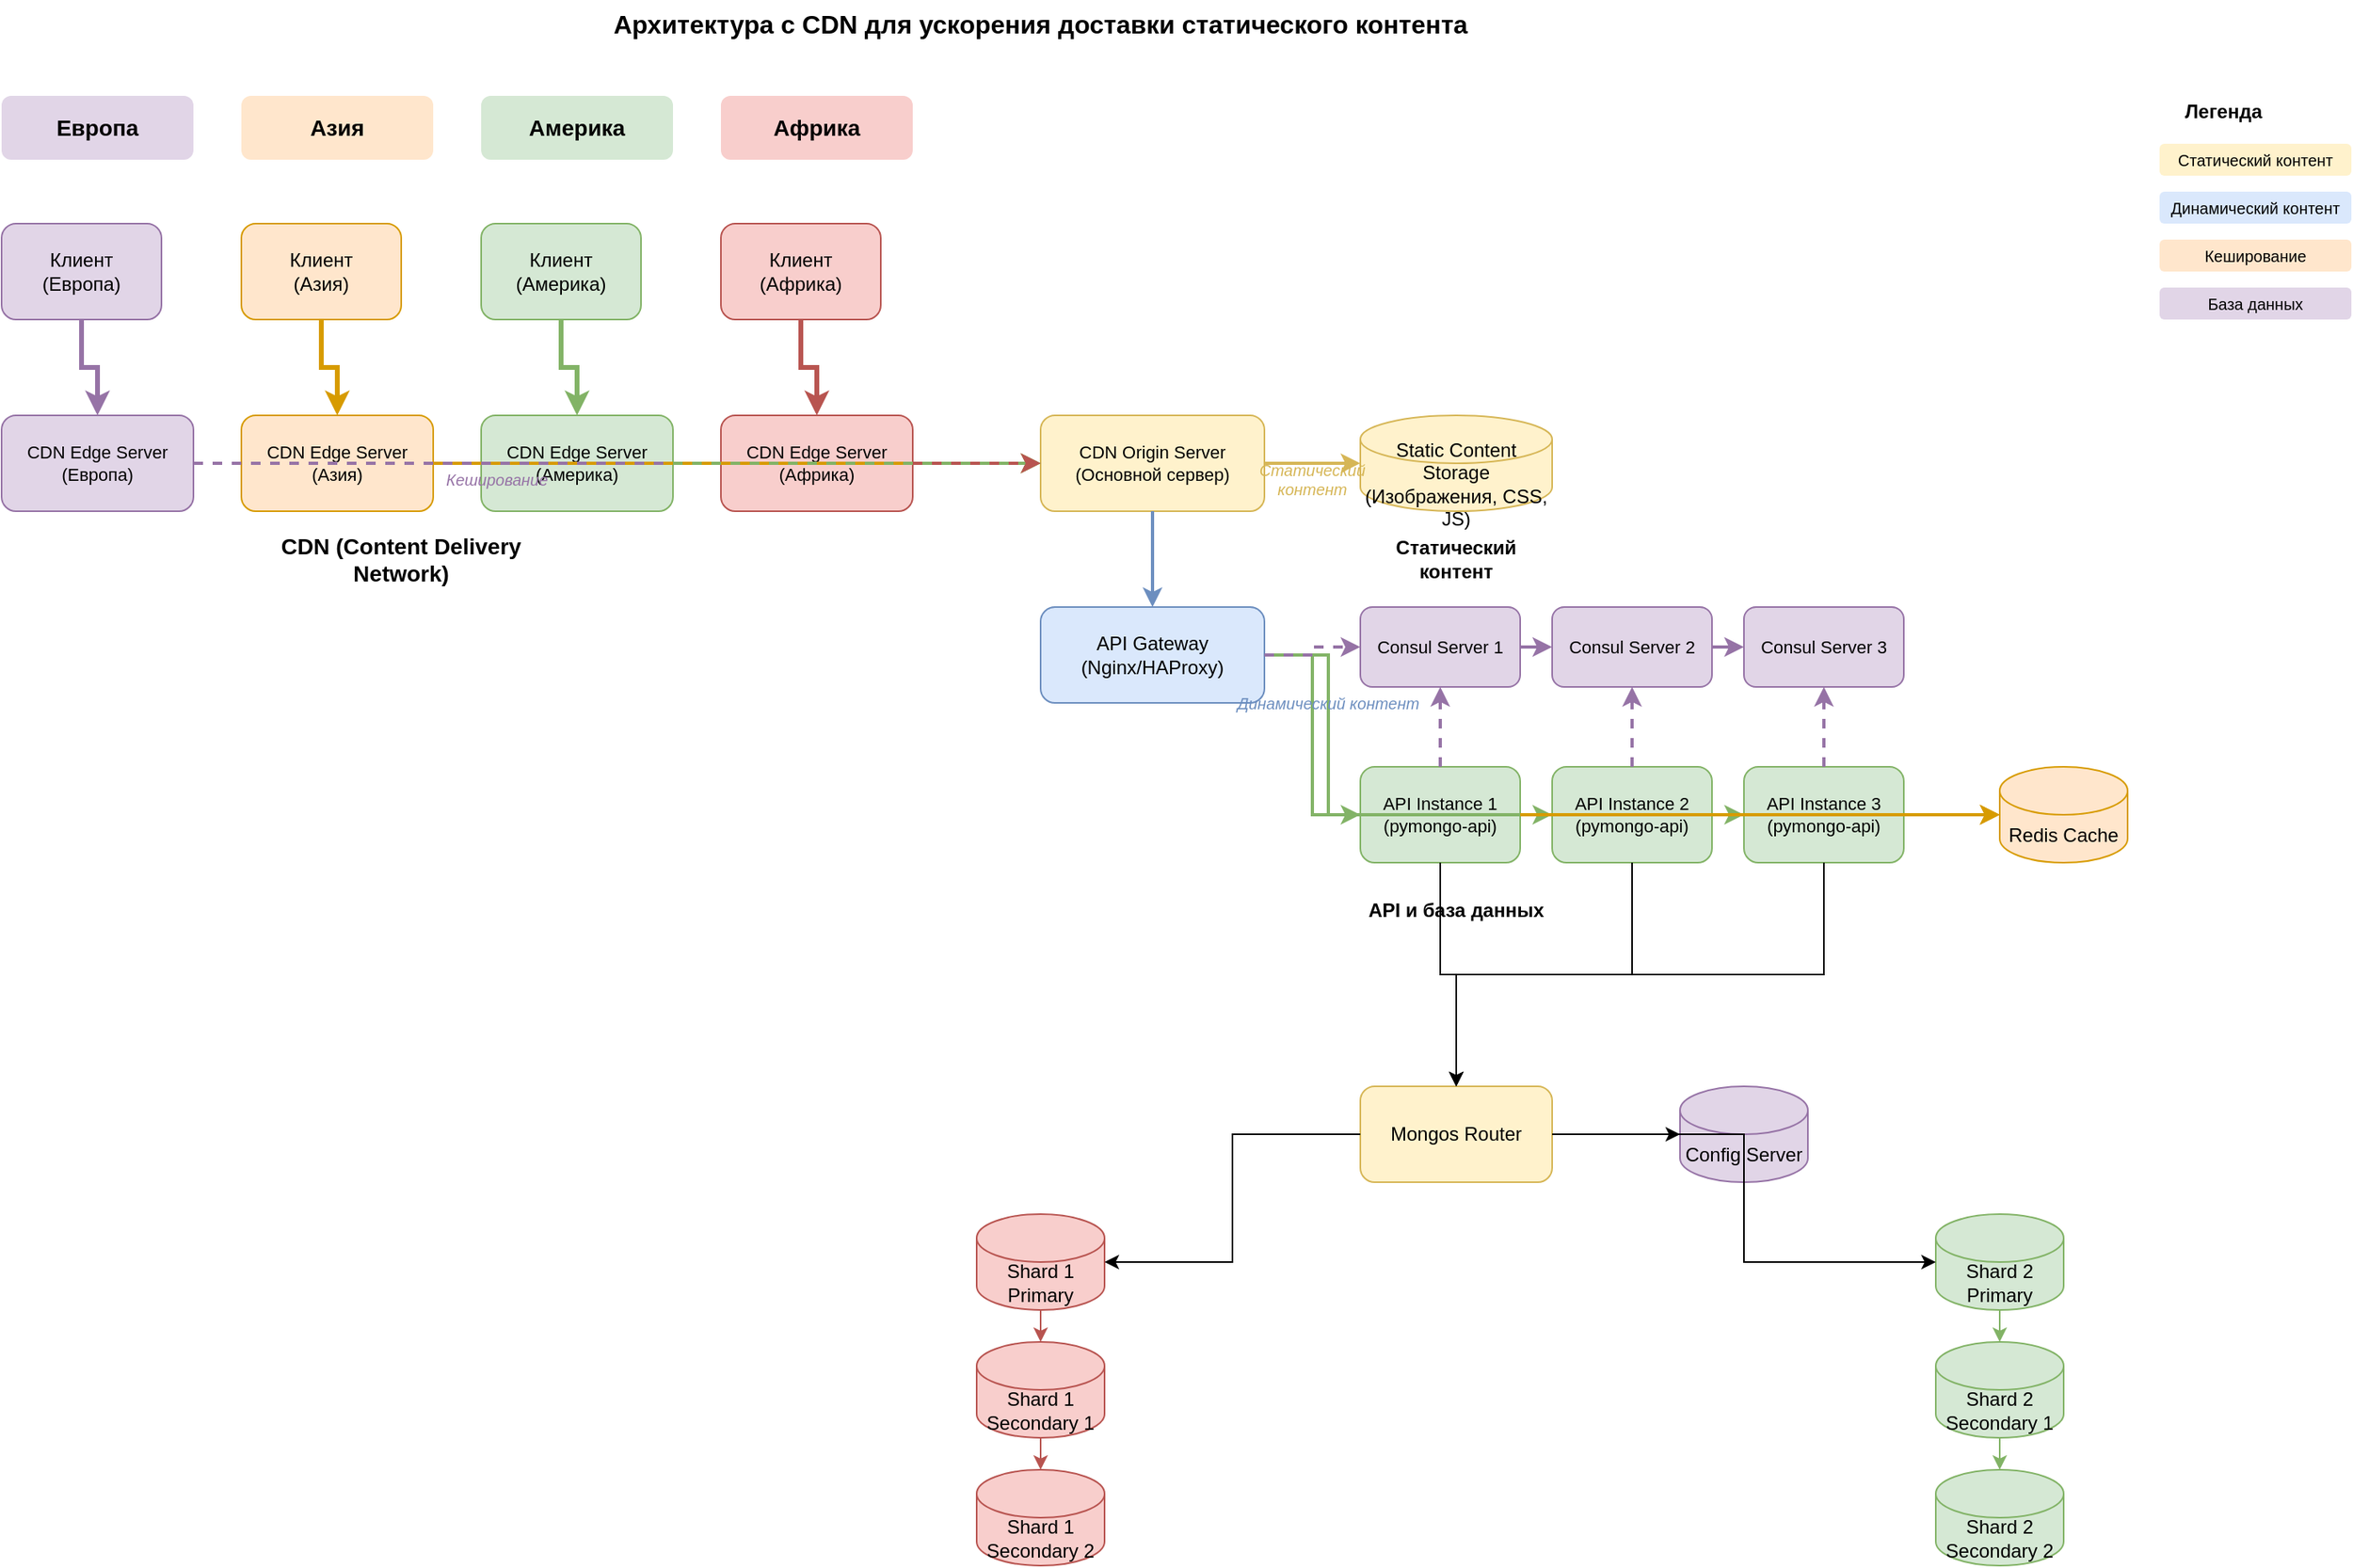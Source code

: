 <mxfile version="24.6.4" type="device">
  <diagram name="Архитектура с CDN для статического контента" id="-H_mtQnk-PTXWXPvYvuk">
    <mxGraphModel dx="954" dy="674" grid="1" gridSize="10" guides="1" tooltips="1" connect="1" arrows="1" fold="1" page="1" pageScale="1" pageWidth="1600" pageHeight="1200" math="0" shadow="0">
      <root>
        <mxCell id="0" />
        <mxCell id="1" parent="0" />
        
        <!-- Title -->
        <mxCell id="title" value="Архитектура с CDN для ускорения доставки статического контента" style="text;html=1;strokeColor=none;fillColor=none;align=center;verticalAlign=middle;whiteSpace=wrap;rounded=0;fontSize=16;fontStyle=1;" vertex="1" parent="1">
          <mxGeometry x="400" y="20" width="600" height="30" as="geometry" />
        </mxCell>
        
        <!-- Region Labels -->
        <mxCell id="region-europe" value="Европа" style="text;html=1;strokeColor=none;fillColor=#e1d5e7;align=center;verticalAlign=middle;whiteSpace=wrap;rounded=1;fontSize=14;fontStyle=1;" vertex="1" parent="1">
          <mxGeometry x="50" y="80" width="120" height="40" as="geometry" />
        </mxCell>
        
        <mxCell id="region-asia" value="Азия" style="text;html=1;strokeColor=none;fillColor=#ffe6cc;align=center;verticalAlign=middle;whiteSpace=wrap;rounded=1;fontSize=14;fontStyle=1;" vertex="1" parent="1">
          <mxGeometry x="200" y="80" width="120" height="40" as="geometry" />
        </mxCell>
        
        <mxCell id="region-america" value="Америка" style="text;html=1;strokeColor=none;fillColor=#d5e8d4;align=center;verticalAlign=middle;whiteSpace=wrap;rounded=1;fontSize=14;fontStyle=1;" vertex="1" parent="1">
          <mxGeometry x="350" y="80" width="120" height="40" as="geometry" />
        </mxCell>
        
        <mxCell id="region-africa" value="Африка" style="text;html=1;strokeColor=none;fillColor=#f8cecc;align=center;verticalAlign=middle;whiteSpace=wrap;rounded=1;fontSize=14;fontStyle=1;" vertex="1" parent="1">
          <mxGeometry x="500" y="80" width="120" height="40" as="geometry" />
        </mxCell>
        
        <!-- Clients from different regions -->
        <mxCell id="client-europe" value="Клиент&#xa;(Европа)" style="rounded=1;whiteSpace=wrap;html=1;fillColor=#e1d5e7;strokeColor=#9673a6;" vertex="1" parent="1">
          <mxGeometry x="50" y="160" width="100" height="60" as="geometry" />
        </mxCell>
        
        <mxCell id="client-asia" value="Клиент&#xa;(Азия)" style="rounded=1;whiteSpace=wrap;html=1;fillColor=#ffe6cc;strokeColor=#d79b00;" vertex="1" parent="1">
          <mxGeometry x="200" y="160" width="100" height="60" as="geometry" />
        </mxCell>
        
        <mxCell id="client-america" value="Клиент&#xa;(Америка)" style="rounded=1;whiteSpace=wrap;html=1;fillColor=#d5e8d4;strokeColor=#82b366;" vertex="1" parent="1">
          <mxGeometry x="350" y="160" width="100" height="60" as="geometry" />
        </mxCell>
        
        <mxCell id="client-africa" value="Клиент&#xa;(Африка)" style="rounded=1;whiteSpace=wrap;html=1;fillColor=#f8cecc;strokeColor=#b85450;" vertex="1" parent="1">
          <mxGeometry x="500" y="160" width="100" height="60" as="geometry" />
        </mxCell>
        
        <!-- CDN Edge Servers -->
        <mxCell id="cdn-europe" value="CDN Edge Server&#xa;(Европа)" style="rounded=1;whiteSpace=wrap;html=1;fillColor=#e1d5e7;strokeColor=#9673a6;fontSize=11;" vertex="1" parent="1">
          <mxGeometry x="50" y="280" width="120" height="60" as="geometry" />
        </mxCell>
        
        <mxCell id="cdn-asia" value="CDN Edge Server&#xa;(Азия)" style="rounded=1;whiteSpace=wrap;html=1;fillColor=#ffe6cc;strokeColor=#d79b00;fontSize=11;" vertex="1" parent="1">
          <mxGeometry x="200" y="280" width="120" height="60" as="geometry" />
        </mxCell>
        
        <mxCell id="cdn-america" value="CDN Edge Server&#xa;(Америка)" style="rounded=1;whiteSpace=wrap;html=1;fillColor=#d5e8d4;strokeColor=#82b366;fontSize=11;" vertex="1" parent="1">
          <mxGeometry x="350" y="280" width="120" height="60" as="geometry" />
        </mxCell>
        
        <mxCell id="cdn-africa" value="CDN Edge Server&#xa;(Африка)" style="rounded=1;whiteSpace=wrap;html=1;fillColor=#f8cecc;strokeColor=#b85450;fontSize=11;" vertex="1" parent="1">
          <mxGeometry x="500" y="280" width="120" height="60" as="geometry" />
        </mxCell>
        
        <!-- CDN Origin Server -->
        <mxCell id="cdn-origin" value="CDN Origin Server&#xa;(Основной сервер)" style="rounded=1;whiteSpace=wrap;html=1;fillColor=#fff2cc;strokeColor=#d6b656;fontSize=11;" vertex="1" parent="1">
          <mxGeometry x="700" y="280" width="140" height="60" as="geometry" />
        </mxCell>
        
        <!-- Static Content Storage -->
        <mxCell id="static-storage" value="Static Content Storage&#xa;(Изображения, CSS, JS)" style="shape=cylinder3;whiteSpace=wrap;html=1;boundedLbl=1;backgroundOutline=1;size=15;fillColor=#fff2cc;strokeColor=#d6b656;" vertex="1" parent="1">
          <mxGeometry x="900" y="280" width="120" height="60" as="geometry" />
        </mxCell>
        
        <!-- API Gateway -->
        <mxCell id="api-gateway" value="API Gateway&#xa;(Nginx/HAProxy)" style="rounded=1;whiteSpace=wrap;html=1;fillColor=#dae8fc;strokeColor=#6c8ebf;fontSize=12;" vertex="1" parent="1">
          <mxGeometry x="700" y="400" width="140" height="60" as="geometry" />
        </mxCell>
        
        <!-- Consul Servers -->
        <mxCell id="consul1" value="Consul Server 1" style="rounded=1;whiteSpace=wrap;html=1;fillColor=#e1d5e7;strokeColor=#9673a6;fontSize=11;" vertex="1" parent="1">
          <mxGeometry x="900" y="400" width="100" height="50" as="geometry" />
        </mxCell>
        
        <mxCell id="consul2" value="Consul Server 2" style="rounded=1;whiteSpace=wrap;html=1;fillColor=#e1d5e7;strokeColor=#9673a6;fontSize=11;" vertex="1" parent="1">
          <mxGeometry x="1020" y="400" width="100" height="50" as="geometry" />
        </mxCell>
        
        <mxCell id="consul3" value="Consul Server 3" style="rounded=1;whiteSpace=wrap;html=1;fillColor=#e1d5e7;strokeColor=#9673a6;fontSize=11;" vertex="1" parent="1">
          <mxGeometry x="1140" y="400" width="100" height="50" as="geometry" />
        </mxCell>
        
        <!-- API Instances -->
        <mxCell id="api-instance1" value="API Instance 1&#xa;(pymongo-api)" style="rounded=1;whiteSpace=wrap;html=1;fillColor=#d5e8d4;strokeColor=#82b366;fontSize=11;" vertex="1" parent="1">
          <mxGeometry x="900" y="500" width="100" height="60" as="geometry" />
        </mxCell>
        
        <mxCell id="api-instance2" value="API Instance 2&#xa;(pymongo-api)" style="rounded=1;whiteSpace=wrap;html=1;fillColor=#d5e8d4;strokeColor=#82b366;fontSize=11;" vertex="1" parent="1">
          <mxGeometry x="1020" y="500" width="100" height="60" as="geometry" />
        </mxCell>
        
        <mxCell id="api-instance3" value="API Instance 3&#xa;(pymongo-api)" style="rounded=1;whiteSpace=wrap;html=1;fillColor=#d5e8d4;strokeColor=#82b366;fontSize=11;" vertex="1" parent="1">
          <mxGeometry x="1140" y="500" width="100" height="60" as="geometry" />
        </mxCell>
        
        <!-- Redis Cache -->
        <mxCell id="redis-cache" value="Redis Cache" style="shape=cylinder3;whiteSpace=wrap;html=1;boundedLbl=1;backgroundOutline=1;size=15;fillColor=#ffe6cc;strokeColor=#d79b00;" vertex="1" parent="1">
          <mxGeometry x="1300" y="500" width="80" height="60" as="geometry" />
        </mxCell>
        
        <!-- Mongos Router -->
        <mxCell id="mongos-router" value="Mongos Router" style="rounded=1;whiteSpace=wrap;html=1;fillColor=#fff2cc;strokeColor=#d6b656;" vertex="1" parent="1">
          <mxGeometry x="900" y="700" width="120" height="60" as="geometry" />
        </mxCell>
        
        <!-- Config Server -->
        <mxCell id="config-server" value="Config Server" style="shape=cylinder3;whiteSpace=wrap;html=1;boundedLbl=1;backgroundOutline=1;size=15;fillColor=#e1d5e7;strokeColor=#9673a6;" vertex="1" parent="1">
          <mxGeometry x="1100" y="700" width="80" height="60" as="geometry" />
        </mxCell>
        
        <!-- Shard 1 -->
        <mxCell id="shard1-primary" value="Shard 1 Primary" style="shape=cylinder3;whiteSpace=wrap;html=1;boundedLbl=1;backgroundOutline=1;size=15;fillColor=#f8cecc;strokeColor=#b85450;" vertex="1" parent="1">
          <mxGeometry x="660" y="780" width="80" height="60" as="geometry" />
        </mxCell>
        
        <mxCell id="shard1-secondary1" value="Shard 1 Secondary 1" style="shape=cylinder3;whiteSpace=wrap;html=1;boundedLbl=1;backgroundOutline=1;size=15;fillColor=#f8cecc;strokeColor=#b85450;" vertex="1" parent="1">
          <mxGeometry x="660" y="860" width="80" height="60" as="geometry" />
        </mxCell>
        
        <mxCell id="shard1-secondary2" value="Shard 1 Secondary 2" style="shape=cylinder3;whiteSpace=wrap;html=1;boundedLbl=1;backgroundOutline=1;size=15;fillColor=#f8cecc;strokeColor=#b85450;" vertex="1" parent="1">
          <mxGeometry x="660" y="940" width="80" height="60" as="geometry" />
        </mxCell>
        
        <!-- Shard 2 -->
        <mxCell id="shard2-primary" value="Shard 2 Primary" style="shape=cylinder3;whiteSpace=wrap;html=1;boundedLbl=1;backgroundOutline=1;size=15;fillColor=#d5e8d4;strokeColor=#82b366;" vertex="1" parent="1">
          <mxGeometry x="1260" y="780" width="80" height="60" as="geometry" />
        </mxCell>
        
        <mxCell id="shard2-secondary1" value="Shard 2 Secondary 1" style="shape=cylinder3;whiteSpace=wrap;html=1;boundedLbl=1;backgroundOutline=1;size=15;fillColor=#d5e8d4;strokeColor=#82b366;" vertex="1" parent="1">
          <mxGeometry x="1260" y="860" width="80" height="60" as="geometry" />
        </mxCell>
        
        <mxCell id="shard2-secondary2" value="Shard 2 Secondary 2" style="shape=cylinder3;whiteSpace=wrap;html=1;boundedLbl=1;backgroundOutline=1;size=15;fillColor=#d5e8d4;strokeColor=#82b366;" vertex="1" parent="1">
          <mxGeometry x="1260" y="940" width="80" height="60" as="geometry" />
        </mxCell>
        
        <!-- Client to CDN connections -->
        <mxCell id="client-europe-to-cdn" style="edgeStyle=orthogonalEdgeStyle;rounded=0;orthogonalLoop=1;jettySize=auto;html=1;exitX=0.5;exitY=1;exitDx=0;exitDy=0;entryX=0.5;entryY=0;entryDx=0;entryDy=0;strokeColor=#9673a6;strokeWidth=3;" edge="1" parent="1" source="client-europe" target="cdn-europe">
          <mxGeometry relative="1" as="geometry" />
        </mxCell>
        
        <mxCell id="client-asia-to-cdn" style="edgeStyle=orthogonalEdgeStyle;rounded=0;orthogonalLoop=1;jettySize=auto;html=1;exitX=0.5;exitY=1;exitDx=0;exitDy=0;entryX=0.5;entryY=0;entryDx=0;entryDy=0;strokeColor=#d79b00;strokeWidth=3;" edge="1" parent="1" source="client-asia" target="cdn-asia">
          <mxGeometry relative="1" as="geometry" />
        </mxCell>
        
        <mxCell id="client-america-to-cdn" style="edgeStyle=orthogonalEdgeStyle;rounded=0;orthogonalLoop=1;jettySize=auto;html=1;exitX=0.5;exitY=1;exitDx=0;exitDy=0;entryX=0.5;entryY=0;entryDx=0;entryDy=0;strokeColor=#82b366;strokeWidth=3;" edge="1" parent="1" source="client-america" target="cdn-america">
          <mxGeometry relative="1" as="geometry" />
        </mxCell>
        
        <mxCell id="client-africa-to-cdn" style="edgeStyle=orthogonalEdgeStyle;rounded=0;orthogonalLoop=1;jettySize=auto;html=1;exitX=0.5;exitY=1;exitDx=0;exitDy=0;entryX=0.5;entryY=0;entryDx=0;entryDy=0;strokeColor=#b85450;strokeWidth=3;" edge="1" parent="1" source="client-africa" target="cdn-africa">
          <mxGeometry relative="1" as="geometry" />
        </mxCell>
        
        <!-- CDN Edge to Origin -->
        <mxCell id="cdn-europe-to-origin" style="edgeStyle=orthogonalEdgeStyle;rounded=0;orthogonalLoop=1;jettySize=auto;html=1;exitX=1;exitY=0.5;exitDx=0;exitDy=0;entryX=0;entryY=0.5;entryDx=0;entryDy=0;strokeColor=#9673a6;strokeWidth=2;dashed=1;" edge="1" parent="1" source="cdn-europe" target="cdn-origin">
          <mxGeometry relative="1" as="geometry" />
        </mxCell>
        
        <mxCell id="cdn-asia-to-origin" style="edgeStyle=orthogonalEdgeStyle;rounded=0;orthogonalLoop=1;jettySize=auto;html=1;exitX=1;exitY=0.5;exitDx=0;exitDy=0;entryX=0;entryY=0.5;entryDx=0;entryDy=0;strokeColor=#d79b00;strokeWidth=2;dashed=1;" edge="1" parent="1" source="cdn-asia" target="cdn-origin">
          <mxGeometry relative="1" as="geometry" />
        </mxCell>
        
        <mxCell id="cdn-america-to-origin" style="edgeStyle=orthogonalEdgeStyle;rounded=0;orthogonalLoop=1;jettySize=auto;html=1;exitX=1;exitY=0.5;exitDx=0;exitDy=0;entryX=0;entryY=0.5;entryDx=0;entryDy=0;strokeColor=#82b366;strokeWidth=2;dashed=1;" edge="1" parent="1" source="cdn-america" target="cdn-origin">
          <mxGeometry relative="1" as="geometry" />
        </mxCell>
        
        <mxCell id="cdn-africa-to-origin" style="edgeStyle=orthogonalEdgeStyle;rounded=0;orthogonalLoop=1;jettySize=auto;html=1;exitX=1;exitY=0.5;exitDx=0;exitDy=0;entryX=0;entryY=0.5;entryDx=0;entryDy=0;strokeColor=#b85450;strokeWidth=2;dashed=1;" edge="1" parent="1" source="cdn-africa" target="cdn-origin">
          <mxGeometry relative="1" as="geometry" />
        </mxCell>
        
        <!-- Origin to Static Storage -->
        <mxCell id="origin-to-storage" style="edgeStyle=orthogonalEdgeStyle;rounded=0;orthogonalLoop=1;jettySize=auto;html=1;exitX=1;exitY=0.5;exitDx=0;exitDy=0;entryX=0;entryY=0.5;entryDx=0;entryDy=0;strokeColor=#d6b656;strokeWidth=2;" edge="1" parent="1" source="cdn-origin" target="static-storage">
          <mxGeometry relative="1" as="geometry" />
        </mxCell>
        
        <!-- CDN Origin to API Gateway -->
        <mxCell id="origin-to-gateway" style="edgeStyle=orthogonalEdgeStyle;rounded=0;orthogonalLoop=1;jettySize=auto;html=1;exitX=0.5;exitY=1;exitDx=0;exitDy=0;entryX=0.5;entryY=0;entryDx=0;entryDy=0;strokeColor=#6c8ebf;strokeWidth=2;" edge="1" parent="1" source="cdn-origin" target="api-gateway">
          <mxGeometry relative="1" as="geometry" />
        </mxCell>
        
        <!-- API Gateway to API Instances -->
        <mxCell id="gateway-to-api1" style="edgeStyle=orthogonalEdgeStyle;rounded=0;orthogonalLoop=1;jettySize=auto;html=1;exitX=1;exitY=0.5;exitDx=0;exitDy=0;entryX=0;entryY=0.5;entryDx=0;entryDy=0;strokeColor=#82b366;strokeWidth=2;" edge="1" parent="1" source="api-gateway" target="api-instance1">
          <mxGeometry relative="1" as="geometry" />
        </mxCell>
        
        <mxCell id="gateway-to-api2" style="edgeStyle=orthogonalEdgeStyle;rounded=0;orthogonalLoop=1;jettySize=auto;html=1;exitX=1;exitY=0.5;exitDx=0;exitDy=0;entryX=0;entryY=0.5;entryDx=0;entryDy=0;strokeColor=#82b366;strokeWidth=2;" edge="1" parent="1" source="api-gateway" target="api-instance2">
          <mxGeometry relative="1" as="geometry">
            <Array as="points">
              <mxPoint x="880" y="430" />
              <mxPoint x="880" y="530" />
            </Array>
          </mxGeometry>
        </mxCell>
        
        <mxCell id="gateway-to-api3" style="edgeStyle=orthogonalEdgeStyle;rounded=0;orthogonalLoop=1;jettySize=auto;html=1;exitX=1;exitY=0.5;exitDx=0;exitDy=0;entryX=0;entryY=0.5;entryDx=0;entryDy=0;strokeColor=#82b366;strokeWidth=2;" edge="1" parent="1" source="api-gateway" target="api-instance3">
          <mxGeometry relative="1" as="geometry">
            <Array as="points">
              <mxPoint x="880" y="430" />
              <mxPoint x="880" y="530" />
            </Array>
          </mxGeometry>
        </mxCell>
        
        <!-- API Instances to Redis -->
        <mxCell id="api1-to-redis" style="edgeStyle=orthogonalEdgeStyle;rounded=0;orthogonalLoop=1;jettySize=auto;html=1;exitX=1;exitY=0.5;exitDx=0;exitDy=0;entryX=0;entryY=0.5;entryDx=0;entryDy=0;strokeColor=#d79b00;strokeWidth=2;" edge="1" parent="1" source="api-instance1" target="redis-cache">
          <mxGeometry relative="1" as="geometry" />
        </mxCell>
        
        <mxCell id="api2-to-redis" style="edgeStyle=orthogonalEdgeStyle;rounded=0;orthogonalLoop=1;jettySize=auto;html=1;exitX=1;exitY=0.5;exitDx=0;exitDy=0;entryX=0;entryY=0.5;entryDx=0;entryDy=0;strokeColor=#d79b00;strokeWidth=2;" edge="1" parent="1" source="api-instance2" target="redis-cache">
          <mxGeometry relative="1" as="geometry" />
        </mxCell>
        
        <mxCell id="api3-to-redis" style="edgeStyle=orthogonalEdgeStyle;rounded=0;orthogonalLoop=1;jettySize=auto;html=1;exitX=1;exitY=0.5;exitDx=0;exitDy=0;entryX=0;entryY=0.5;entryDx=0;entryDy=0;strokeColor=#d79b00;strokeWidth=2;" edge="1" parent="1" source="api-instance3" target="redis-cache">
          <mxGeometry relative="1" as="geometry" />
        </mxCell>
        
        <!-- API Instances to Mongos -->
        <mxCell id="api1-to-mongos" style="edgeStyle=orthogonalEdgeStyle;rounded=0;orthogonalLoop=1;jettySize=auto;html=1;exitX=0.5;exitY=1;exitDx=0;exitDy=0;entryX=0.5;entryY=0;entryDx=0;entryDy=0;" edge="1" parent="1" source="api-instance1" target="mongos-router">
          <mxGeometry relative="1" as="geometry" />
        </mxCell>
        
        <mxCell id="api2-to-mongos" style="edgeStyle=orthogonalEdgeStyle;rounded=0;orthogonalLoop=1;jettySize=auto;html=1;exitX=0.5;exitY=1;exitDx=0;exitDy=0;entryX=0.5;entryY=0;entryDx=0;entryDy=0;" edge="1" parent="1" source="api-instance2" target="mongos-router">
          <mxGeometry relative="1" as="geometry" />
        </mxCell>
        
        <mxCell id="api3-to-mongos" style="edgeStyle=orthogonalEdgeStyle;rounded=0;orthogonalLoop=1;jettySize=auto;html=1;exitX=0.5;exitY=1;exitDx=0;exitDy=0;entryX=0.5;entryY=0;entryDx=0;entryDy=0;" edge="1" parent="1" source="api-instance3" target="mongos-router">
          <mxGeometry relative="1" as="geometry" />
        </mxCell>
        
        <!-- Mongos to Config -->
        <mxCell id="mongos-to-config" style="edgeStyle=orthogonalEdgeStyle;rounded=0;orthogonalLoop=1;jettySize=auto;html=1;exitX=1;exitY=0.5;exitDx=0;exitDy=0;entryX=0;entryY=0.5;entryDx=0;entryDy=0;" edge="1" parent="1" source="mongos-router" target="config-server">
          <mxGeometry relative="1" as="geometry" />
        </mxCell>
        
        <!-- Mongos to Shards -->
        <mxCell id="mongos-to-shard1" style="edgeStyle=orthogonalEdgeStyle;rounded=0;orthogonalLoop=1;jettySize=auto;html=1;exitX=0;exitY=0.5;exitDx=0;exitDy=0;entryX=1;entryY=0.5;entryDx=0;entryDy=0;" edge="1" parent="1" source="mongos-router" target="shard1-primary">
          <mxGeometry relative="1" as="geometry" />
        </mxCell>
        
        <mxCell id="mongos-to-shard2" style="edgeStyle=orthogonalEdgeStyle;rounded=0;orthogonalLoop=1;jettySize=auto;html=1;exitX=1;exitY=0.5;exitDx=0;exitDy=0;entryX=0;entryY=0.5;entryDx=0;entryDy=0;" edge="1" parent="1" source="mongos-router" target="shard2-primary">
          <mxGeometry relative="1" as="geometry" />
        </mxCell>
        
        <!-- Replica Set Connections -->
        <mxCell id="shard1-replica-1" style="edgeStyle=orthogonalEdgeStyle;rounded=0;orthogonalLoop=1;jettySize=auto;html=1;exitX=0.5;exitY=1;exitDx=0;exitDy=0;entryX=0.5;entryY=0;entryDx=0;entryDy=0;strokeColor=#b85450;" edge="1" parent="1" source="shard1-primary" target="shard1-secondary1">
          <mxGeometry relative="1" as="geometry" />
        </mxCell>
        
        <mxCell id="shard1-replica-2" style="edgeStyle=orthogonalEdgeStyle;rounded=0;orthogonalLoop=1;jettySize=auto;html=1;exitX=0.5;exitY=1;exitDx=0;exitDy=0;entryX=0.5;entryY=0;entryDx=0;entryDy=0;strokeColor=#b85450;" edge="1" parent="1" source="shard1-secondary1" target="shard1-secondary2">
          <mxGeometry relative="1" as="geometry" />
        </mxCell>
        
        <mxCell id="shard2-replica-1" style="edgeStyle=orthogonalEdgeStyle;rounded=0;orthogonalLoop=1;jettySize=auto;html=1;exitX=0.5;exitY=1;exitDx=0;exitDy=0;entryX=0.5;entryY=0;entryDx=0;entryDy=0;strokeColor=#82b366;" edge="1" parent="1" source="shard2-primary" target="shard2-secondary1">
          <mxGeometry relative="1" as="geometry" />
        </mxCell>
        
        <mxCell id="shard2-replica-2" style="edgeStyle=orthogonalEdgeStyle;rounded=0;orthogonalLoop=1;jettySize=auto;html=1;exitX=0.5;exitY=1;exitDx=0;exitDy=0;entryX=0.5;entryY=0;entryDx=0;entryDy=0;strokeColor=#82b366;" edge="1" parent="1" source="shard2-secondary1" target="shard2-secondary2">
          <mxGeometry relative="1" as="geometry" />
        </mxCell>
        
        <!-- Consul Cluster Connections -->
        <mxCell id="consul1-to-2" style="edgeStyle=orthogonalEdgeStyle;rounded=0;orthogonalLoop=1;jettySize=auto;html=1;exitX=1;exitY=0.5;exitDx=0;exitDy=0;entryX=0;entryY=0.5;entryDx=0;entryDy=0;strokeColor=#9673a6;strokeWidth=2;" edge="1" parent="1" source="consul1" target="consul2">
          <mxGeometry relative="1" as="geometry" />
        </mxCell>
        
        <mxCell id="consul2-to-3" style="edgeStyle=orthogonalEdgeStyle;rounded=0;orthogonalLoop=1;jettySize=auto;html=1;exitX=1;exitY=0.5;exitDx=0;exitDy=0;entryX=0;entryY=0.5;entryDx=0;entryDy=0;strokeColor=#9673a6;strokeWidth=2;" edge="1" parent="1" source="consul2" target="consul3">
          <mxGeometry relative="1" as="geometry" />
        </mxCell>
        
        <!-- API Gateway to Consul -->
        <mxCell id="gateway-to-consul" style="edgeStyle=orthogonalEdgeStyle;rounded=0;orthogonalLoop=1;jettySize=auto;html=1;exitX=1;exitY=0.5;exitDx=0;exitDy=0;entryX=0;entryY=0.5;entryDx=0;entryDy=0;strokeColor=#9673a6;strokeWidth=2;dashed=1;" edge="1" parent="1" source="api-gateway" target="consul1">
          <mxGeometry relative="1" as="geometry" />
        </mxCell>
        
        <!-- API Instances to Consul -->
        <mxCell id="api1-to-consul" style="edgeStyle=orthogonalEdgeStyle;rounded=0;orthogonalLoop=1;jettySize=auto;html=1;exitX=0.5;exitY=0;exitDx=0;exitDy=0;entryX=0.5;entryY=1;entryDx=0;entryDy=0;strokeColor=#9673a6;strokeWidth=2;dashed=1;" edge="1" parent="1" source="api-instance1" target="consul1">
          <mxGeometry relative="1" as="geometry" />
        </mxCell>
        
        <mxCell id="api2-to-consul" style="edgeStyle=orthogonalEdgeStyle;rounded=0;orthogonalLoop=1;jettySize=auto;html=1;exitX=0.5;exitY=0;exitDx=0;exitDy=0;entryX=0.5;entryY=1;entryDx=0;entryDy=0;strokeColor=#9673a6;strokeWidth=2;dashed=1;" edge="1" parent="1" source="api-instance2" target="consul2">
          <mxGeometry relative="1" as="geometry" />
        </mxCell>
        
        <mxCell id="api3-to-consul" style="edgeStyle=orthogonalEdgeStyle;rounded=0;orthogonalLoop=1;jettySize=auto;html=1;exitX=0.5;exitY=0;exitDx=0;exitDy=0;entryX=0.5;entryY=1;entryDx=0;entryDy=0;strokeColor=#9673a6;strokeWidth=2;dashed=1;" edge="1" parent="1" source="api-instance3" target="consul3">
          <mxGeometry relative="1" as="geometry" />
        </mxCell>
        
        <!-- Labels -->
        <mxCell id="cdn-label" value="CDN (Content Delivery Network)" style="text;html=1;strokeColor=none;fillColor=none;align=center;verticalAlign=middle;whiteSpace=wrap;rounded=0;fontSize=14;fontStyle=1;" vertex="1" parent="1">
          <mxGeometry x="200" y="360" width="200" height="20" as="geometry" />
        </mxCell>
        
        <mxCell id="static-content-label" value="Статический контент" style="text;html=1;strokeColor=none;fillColor=none;align=center;verticalAlign=middle;whiteSpace=wrap;rounded=0;fontSize=12;fontStyle=1;" vertex="1" parent="1">
          <mxGeometry x="900" y="360" width="120" height="20" as="geometry" />
        </mxCell>
        
        <mxCell id="api-label" value="API и база данных" style="text;html=1;strokeColor=none;fillColor=none;align=center;verticalAlign=middle;whiteSpace=wrap;rounded=0;fontSize=12;fontStyle=1;" vertex="1" parent="1">
          <mxGeometry x="900" y="580" width="120" height="20" as="geometry" />
        </mxCell>
        
        <!-- Flow Labels -->
        <mxCell id="static-flow" value="Статический контент" style="text;html=1;strokeColor=none;fillColor=none;align=center;verticalAlign=middle;whiteSpace=wrap;rounded=0;fontSize=10;fontStyle=2;fontColor=#d6b656;" vertex="1" parent="1">
          <mxGeometry x="820" y="310" width="100" height="20" as="geometry" />
        </mxCell>
        
        <mxCell id="dynamic-flow" value="Динамический контент" style="text;html=1;strokeColor=none;fillColor=none;align=center;verticalAlign=middle;whiteSpace=wrap;rounded=0;fontSize=10;fontStyle=2;fontColor=#6c8ebf;" vertex="1" parent="1">
          <mxGeometry x="820" y="450" width="120" height="20" as="geometry" />
        </mxCell>
        
        <mxCell id="cdn-cache-flow" value="Кеширование" style="text;html=1;strokeColor=none;fillColor=none;align=center;verticalAlign=middle;whiteSpace=wrap;rounded=0;fontSize=10;fontStyle=2;fontColor=#9673a6;" vertex="1" parent="1">
          <mxGeometry x="320" y="310" width="80" height="20" as="geometry" />
        </mxCell>
        
        <!-- Legend -->
        <mxCell id="legend-title" value="Легенда" style="text;html=1;strokeColor=none;fillColor=none;align=center;verticalAlign=middle;whiteSpace=wrap;rounded=0;fontSize=12;fontStyle=1;" vertex="1" parent="1">
          <mxGeometry x="1400" y="80" width="80" height="20" as="geometry" />
        </mxCell>
        
        <mxCell id="legend-static" value="Статический контент" style="text;html=1;strokeColor=none;fillColor=#fff2cc;align=center;verticalAlign=middle;whiteSpace=wrap;rounded=1;fontSize=10;" vertex="1" parent="1">
          <mxGeometry x="1400" y="110" width="120" height="20" as="geometry" />
        </mxCell>
        
        <mxCell id="legend-dynamic" value="Динамический контент" style="text;html=1;strokeColor=none;fillColor=#dae8fc;align=center;verticalAlign=middle;whiteSpace=wrap;rounded=1;fontSize=10;" vertex="1" parent="1">
          <mxGeometry x="1400" y="140" width="120" height="20" as="geometry" />
        </mxCell>
        
        <mxCell id="legend-cache" value="Кеширование" style="text;html=1;strokeColor=none;fillColor=#ffe6cc;align=center;verticalAlign=middle;whiteSpace=wrap;rounded=1;fontSize=10;" vertex="1" parent="1">
          <mxGeometry x="1400" y="170" width="120" height="20" as="geometry" />
        </mxCell>
        
        <mxCell id="legend-database" value="База данных" style="text;html=1;strokeColor=none;fillColor=#e1d5e7;align=center;verticalAlign=middle;whiteSpace=wrap;rounded=1;fontSize=10;" vertex="1" parent="1">
          <mxGeometry x="1400" y="200" width="120" height="20" as="geometry" />
        </mxCell>
        
      </root>
    </mxGraphModel>
  </diagram>
</mxfile> 